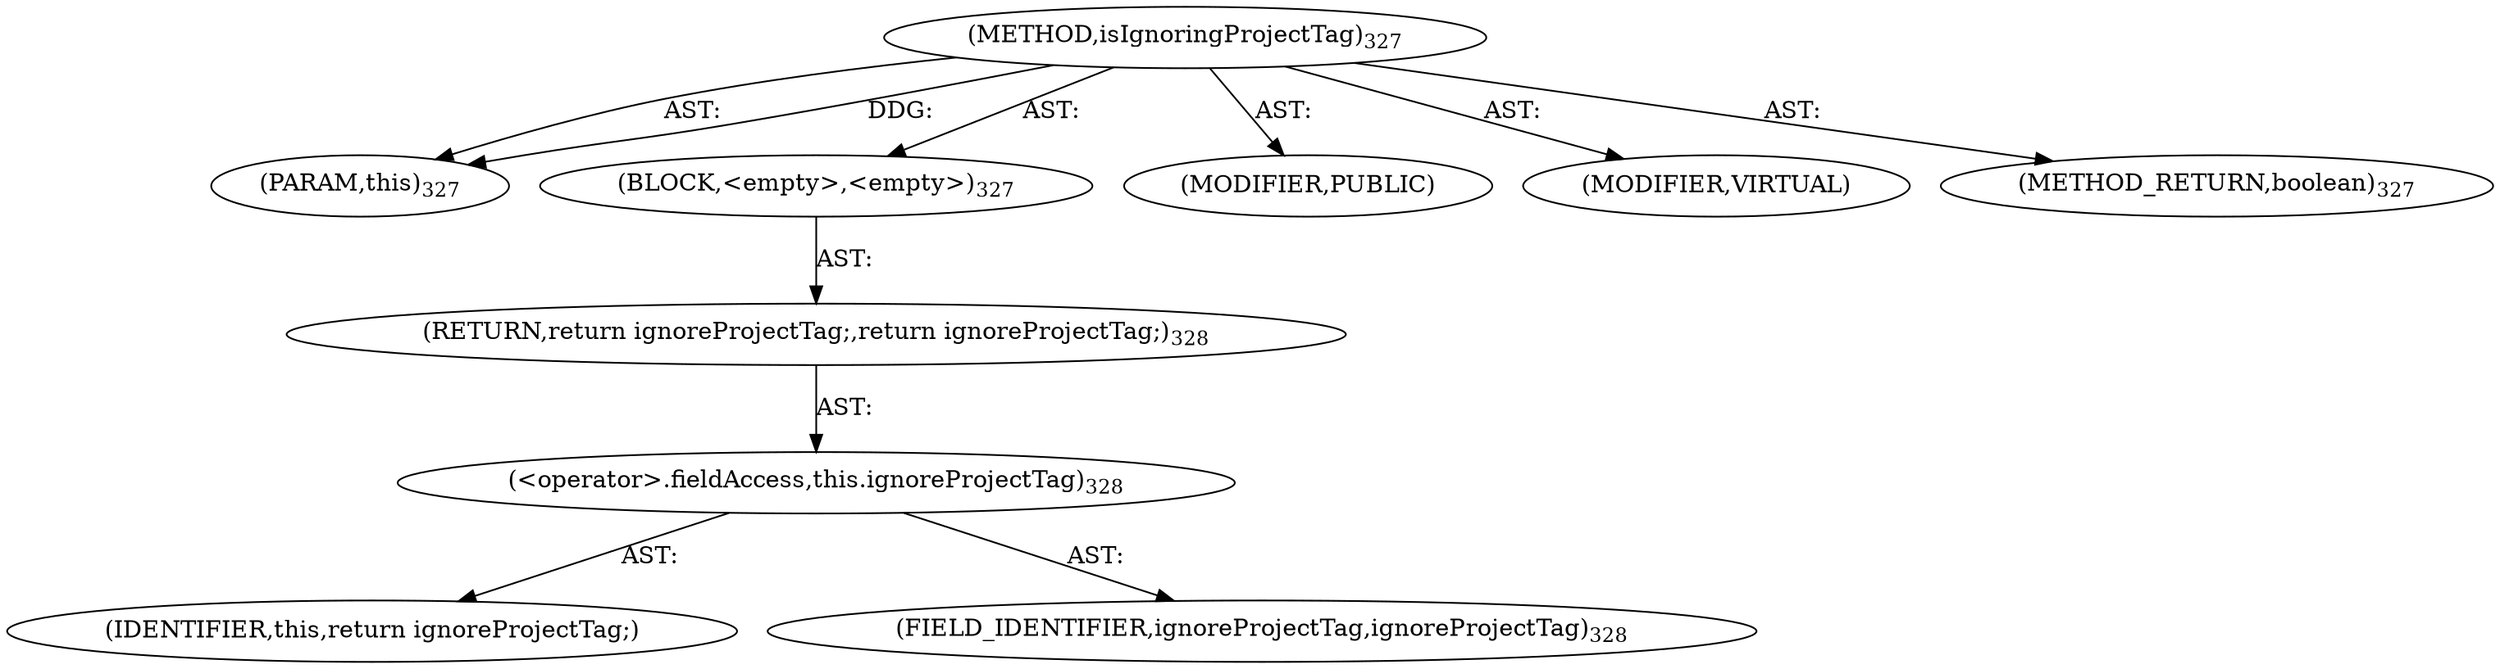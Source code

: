 digraph "isIgnoringProjectTag" {  
"111669149717" [label = <(METHOD,isIgnoringProjectTag)<SUB>327</SUB>> ]
"115964117024" [label = <(PARAM,this)<SUB>327</SUB>> ]
"25769803801" [label = <(BLOCK,&lt;empty&gt;,&lt;empty&gt;)<SUB>327</SUB>> ]
"146028888077" [label = <(RETURN,return ignoreProjectTag;,return ignoreProjectTag;)<SUB>328</SUB>> ]
"30064771167" [label = <(&lt;operator&gt;.fieldAccess,this.ignoreProjectTag)<SUB>328</SUB>> ]
"68719476797" [label = <(IDENTIFIER,this,return ignoreProjectTag;)> ]
"55834574892" [label = <(FIELD_IDENTIFIER,ignoreProjectTag,ignoreProjectTag)<SUB>328</SUB>> ]
"133143986229" [label = <(MODIFIER,PUBLIC)> ]
"133143986230" [label = <(MODIFIER,VIRTUAL)> ]
"128849018901" [label = <(METHOD_RETURN,boolean)<SUB>327</SUB>> ]
  "111669149717" -> "115964117024"  [ label = "AST: "] 
  "111669149717" -> "25769803801"  [ label = "AST: "] 
  "111669149717" -> "133143986229"  [ label = "AST: "] 
  "111669149717" -> "133143986230"  [ label = "AST: "] 
  "111669149717" -> "128849018901"  [ label = "AST: "] 
  "25769803801" -> "146028888077"  [ label = "AST: "] 
  "146028888077" -> "30064771167"  [ label = "AST: "] 
  "30064771167" -> "68719476797"  [ label = "AST: "] 
  "30064771167" -> "55834574892"  [ label = "AST: "] 
  "111669149717" -> "115964117024"  [ label = "DDG: "] 
}
